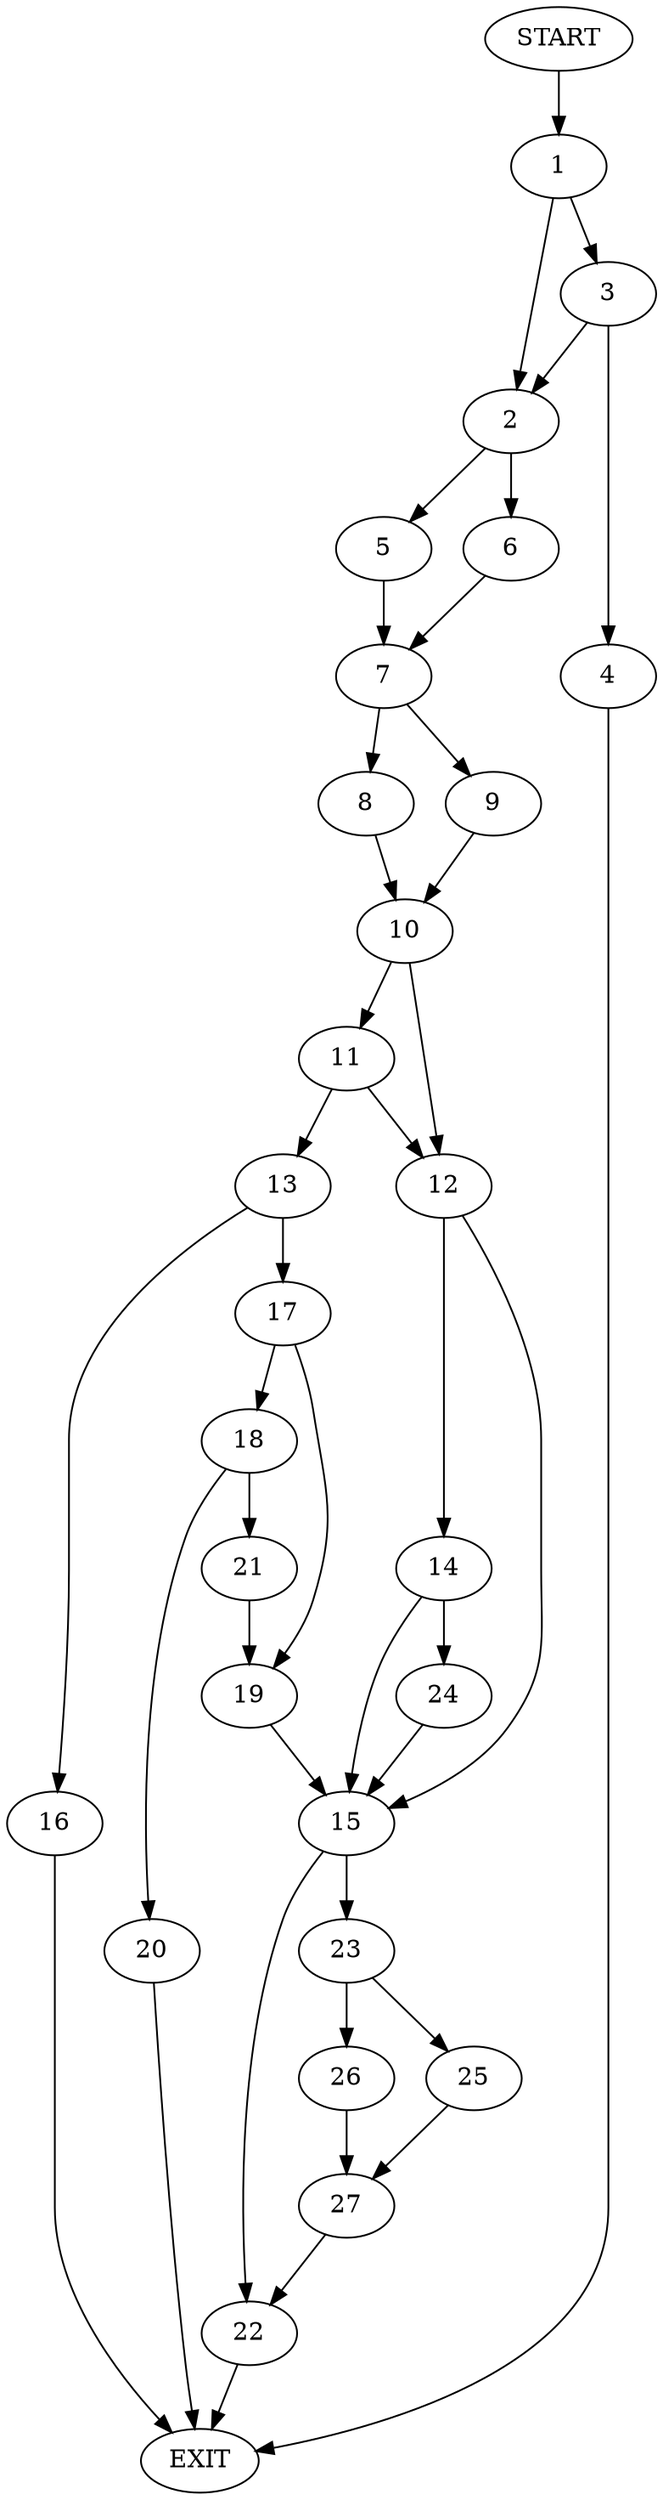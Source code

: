 digraph {
0 [label="START"]
28 [label="EXIT"]
0 -> 1
1 -> 2
1 -> 3
3 -> 2
3 -> 4
2 -> 5
2 -> 6
4 -> 28
5 -> 7
6 -> 7
7 -> 8
7 -> 9
8 -> 10
9 -> 10
10 -> 11
10 -> 12
11 -> 13
11 -> 12
12 -> 14
12 -> 15
13 -> 16
13 -> 17
17 -> 18
17 -> 19
16 -> 28
18 -> 20
18 -> 21
19 -> 15
20 -> 28
21 -> 19
15 -> 22
15 -> 23
14 -> 24
14 -> 15
24 -> 15
23 -> 25
23 -> 26
22 -> 28
25 -> 27
26 -> 27
27 -> 22
}
